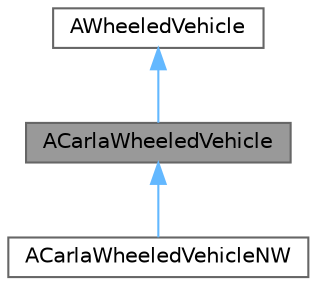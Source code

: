 digraph "ACarlaWheeledVehicle"
{
 // INTERACTIVE_SVG=YES
 // LATEX_PDF_SIZE
  bgcolor="transparent";
  edge [fontname=Helvetica,fontsize=10,labelfontname=Helvetica,labelfontsize=10];
  node [fontname=Helvetica,fontsize=10,shape=box,height=0.2,width=0.4];
  Node1 [id="Node000001",label="ACarlaWheeledVehicle",height=0.2,width=0.4,color="gray40", fillcolor="grey60", style="filled", fontcolor="black",tooltip="Base class for CARLA wheeled vehicles."];
  Node2 -> Node1 [id="edge1_Node000001_Node000002",dir="back",color="steelblue1",style="solid",tooltip=" "];
  Node2 [id="Node000002",label="AWheeledVehicle",height=0.2,width=0.4,color="gray40", fillcolor="white", style="filled",URL="$d4/d23/classAWheeledVehicle.html",tooltip=" "];
  Node1 -> Node3 [id="edge2_Node000001_Node000003",dir="back",color="steelblue1",style="solid",tooltip=" "];
  Node3 [id="Node000003",label="ACarlaWheeledVehicleNW",height=0.2,width=0.4,color="gray40", fillcolor="white", style="filled",URL="$de/de8/classACarlaWheeledVehicleNW.html",tooltip="Base class for CARLA wheeled vehicles."];
}
